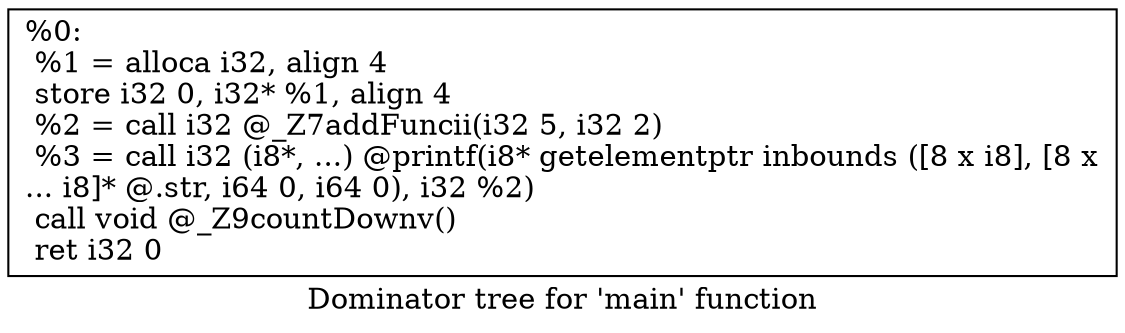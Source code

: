 digraph "Dominator tree for 'main' function" {
	label="Dominator tree for 'main' function";

	Node0x562a2ca05600 [shape=record,label="{%0:\l  %1 = alloca i32, align 4\l  store i32 0, i32* %1, align 4\l  %2 = call i32 @_Z7addFuncii(i32 5, i32 2)\l  %3 = call i32 (i8*, ...) @printf(i8* getelementptr inbounds ([8 x i8], [8 x\l... i8]* @.str, i64 0, i64 0), i32 %2)\l  call void @_Z9countDownv()\l  ret i32 0\l}"];
}
